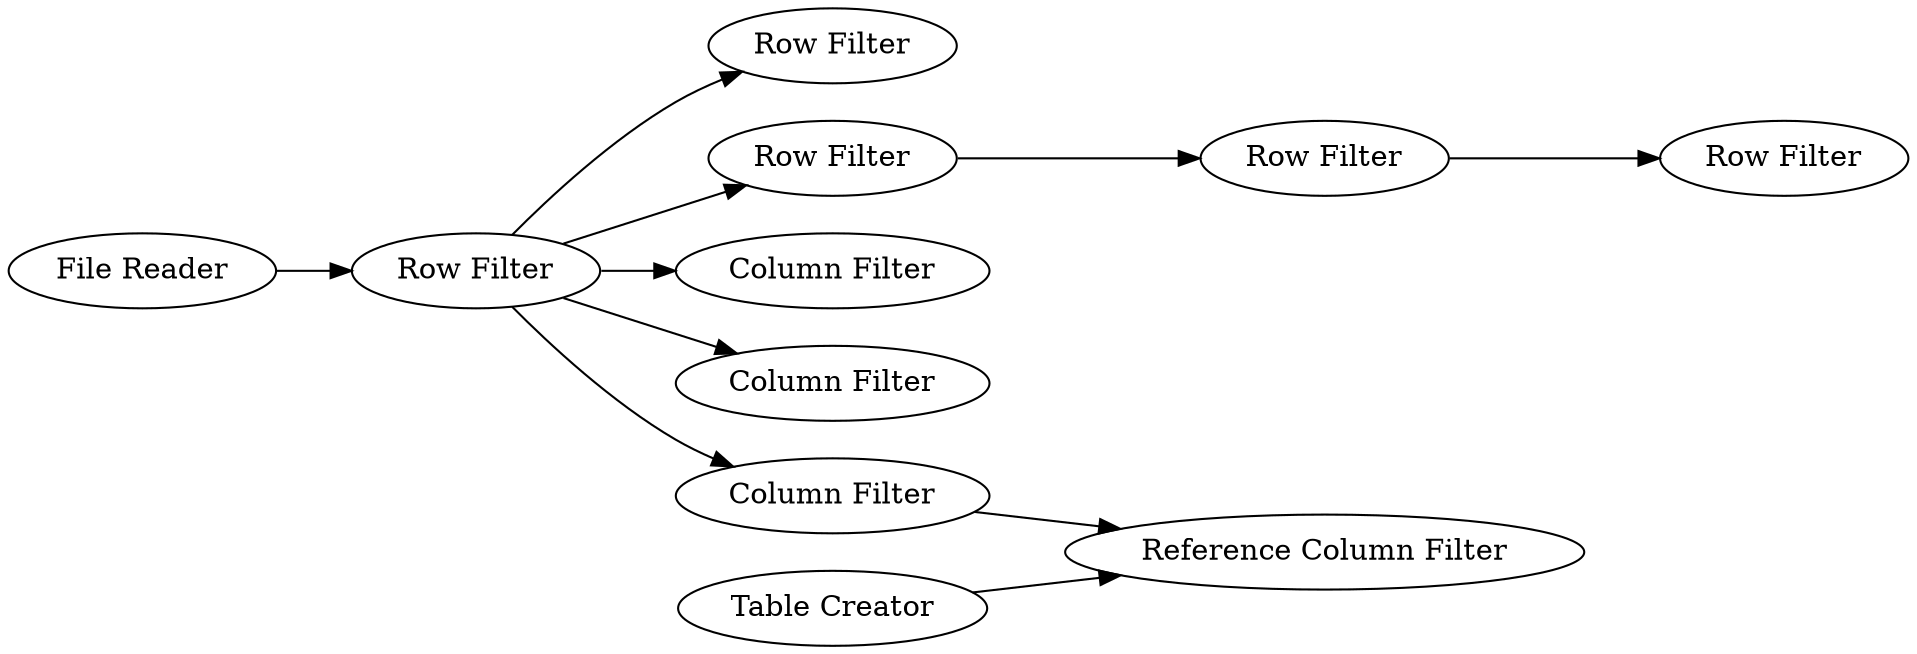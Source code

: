 digraph {
	1 [label="File Reader"]
	2 [label="Row Filter"]
	3 [label="Row Filter"]
	4 [label="Row Filter"]
	5 [label="Row Filter"]
	6 [label="Row Filter"]
	7 [label="Column Filter"]
	8 [label="Column Filter"]
	9 [label="Column Filter"]
	10 [label="Reference Column Filter"]
	11 [label="Table Creator"]
	1 -> 2
	2 -> 3
	2 -> 7
	2 -> 4
	2 -> 8
	2 -> 9
	4 -> 5
	5 -> 6
	9 -> 10
	11 -> 10
	rankdir=LR
}
